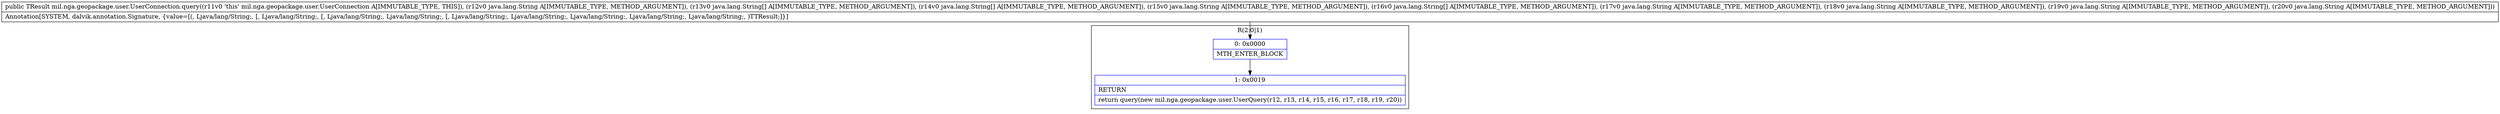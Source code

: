 digraph "CFG formil.nga.geopackage.user.UserConnection.query(Ljava\/lang\/String;[Ljava\/lang\/String;[Ljava\/lang\/String;Ljava\/lang\/String;[Ljava\/lang\/String;Ljava\/lang\/String;Ljava\/lang\/String;Ljava\/lang\/String;Ljava\/lang\/String;)Lmil\/nga\/geopackage\/user\/UserCursor;" {
subgraph cluster_Region_716092888 {
label = "R(2:0|1)";
node [shape=record,color=blue];
Node_0 [shape=record,label="{0\:\ 0x0000|MTH_ENTER_BLOCK\l}"];
Node_1 [shape=record,label="{1\:\ 0x0019|RETURN\l|return query(new mil.nga.geopackage.user.UserQuery(r12, r13, r14, r15, r16, r17, r18, r19, r20))\l}"];
}
MethodNode[shape=record,label="{public TResult mil.nga.geopackage.user.UserConnection.query((r11v0 'this' mil.nga.geopackage.user.UserConnection A[IMMUTABLE_TYPE, THIS]), (r12v0 java.lang.String A[IMMUTABLE_TYPE, METHOD_ARGUMENT]), (r13v0 java.lang.String[] A[IMMUTABLE_TYPE, METHOD_ARGUMENT]), (r14v0 java.lang.String[] A[IMMUTABLE_TYPE, METHOD_ARGUMENT]), (r15v0 java.lang.String A[IMMUTABLE_TYPE, METHOD_ARGUMENT]), (r16v0 java.lang.String[] A[IMMUTABLE_TYPE, METHOD_ARGUMENT]), (r17v0 java.lang.String A[IMMUTABLE_TYPE, METHOD_ARGUMENT]), (r18v0 java.lang.String A[IMMUTABLE_TYPE, METHOD_ARGUMENT]), (r19v0 java.lang.String A[IMMUTABLE_TYPE, METHOD_ARGUMENT]), (r20v0 java.lang.String A[IMMUTABLE_TYPE, METHOD_ARGUMENT]))  | Annotation[SYSTEM, dalvik.annotation.Signature, \{value=[(, Ljava\/lang\/String;, [, Ljava\/lang\/String;, [, Ljava\/lang\/String;, Ljava\/lang\/String;, [, Ljava\/lang\/String;, Ljava\/lang\/String;, Ljava\/lang\/String;, Ljava\/lang\/String;, Ljava\/lang\/String;, )TTResult;]\}]\l}"];
MethodNode -> Node_0;
Node_0 -> Node_1;
}

